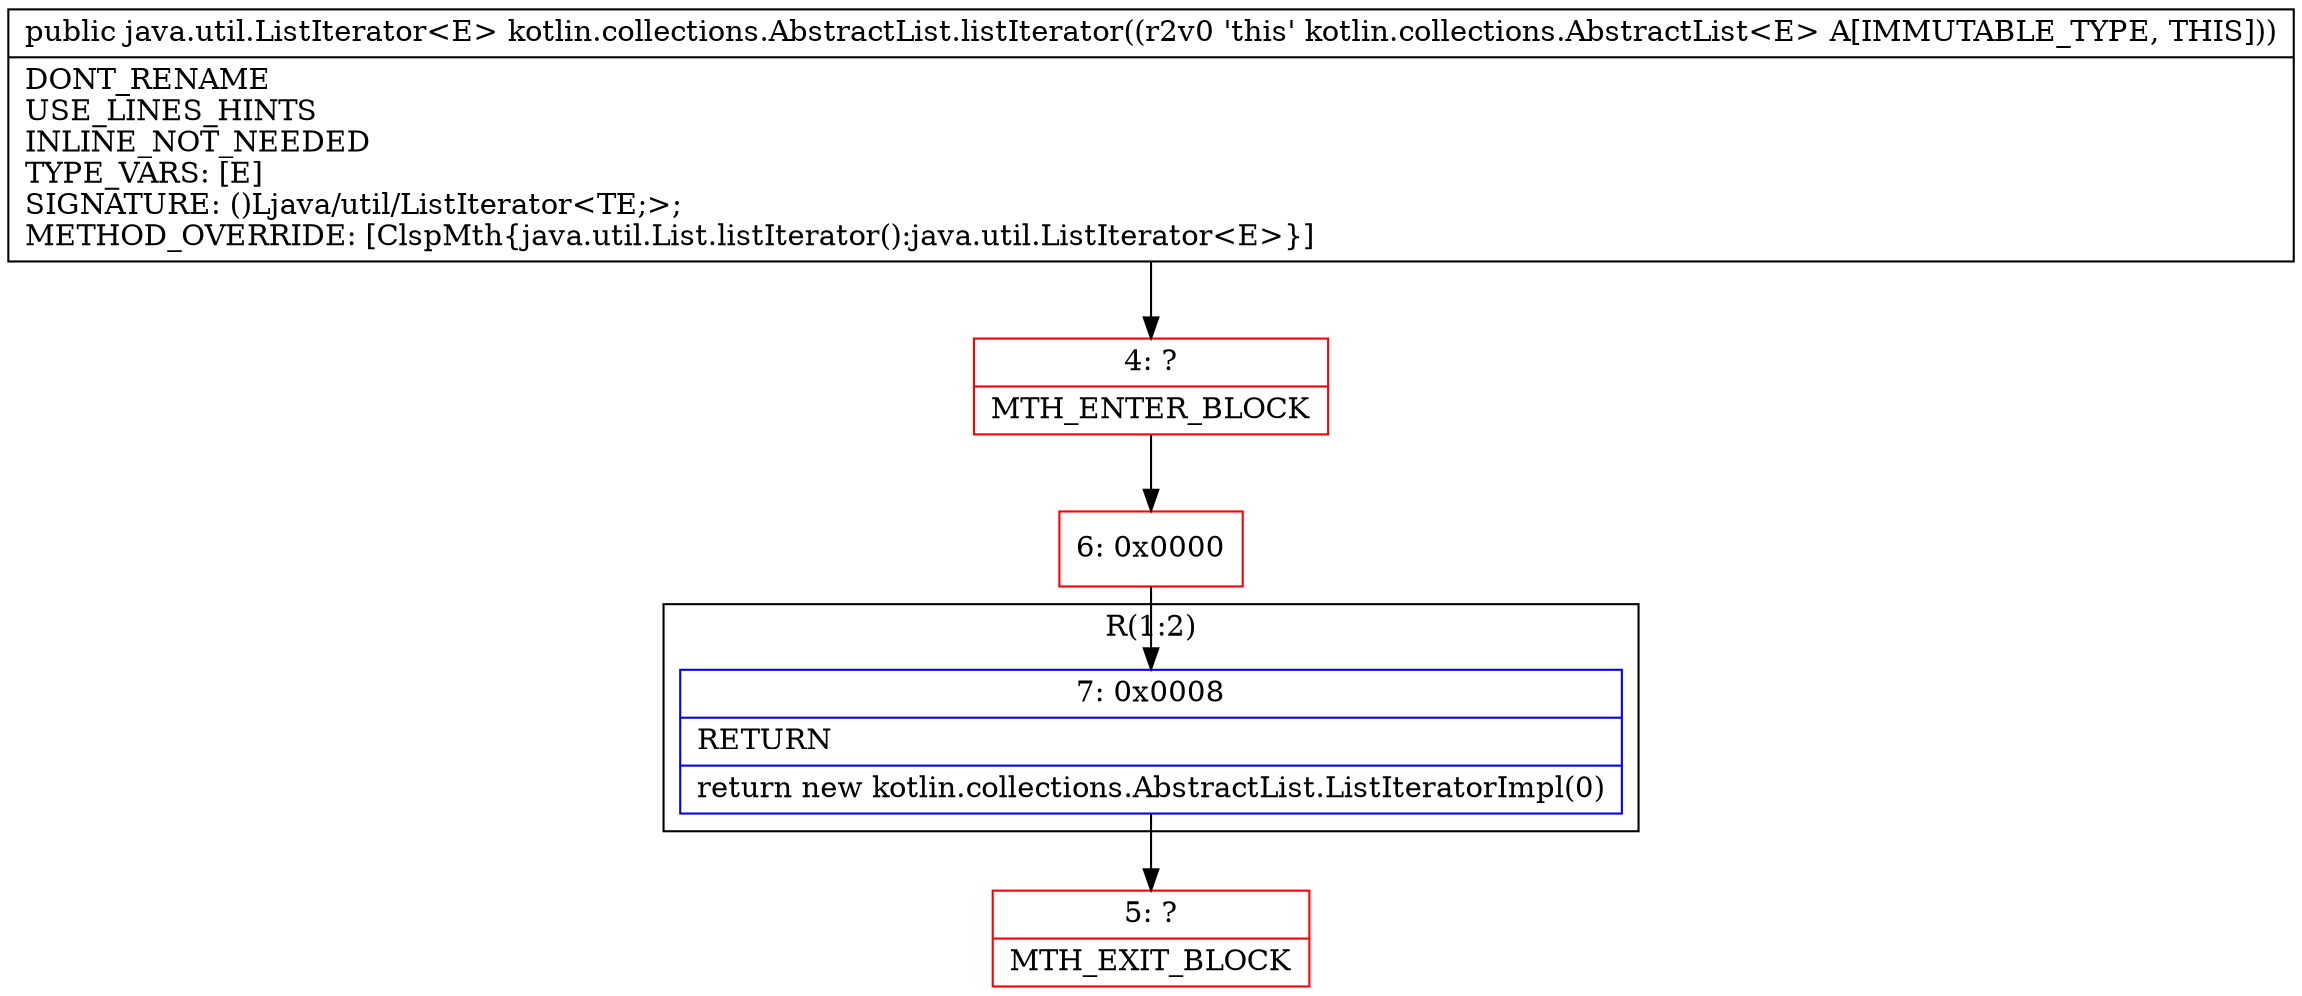 digraph "CFG forkotlin.collections.AbstractList.listIterator()Ljava\/util\/ListIterator;" {
subgraph cluster_Region_671853953 {
label = "R(1:2)";
node [shape=record,color=blue];
Node_7 [shape=record,label="{7\:\ 0x0008|RETURN\l|return new kotlin.collections.AbstractList.ListIteratorImpl(0)\l}"];
}
Node_4 [shape=record,color=red,label="{4\:\ ?|MTH_ENTER_BLOCK\l}"];
Node_6 [shape=record,color=red,label="{6\:\ 0x0000}"];
Node_5 [shape=record,color=red,label="{5\:\ ?|MTH_EXIT_BLOCK\l}"];
MethodNode[shape=record,label="{public java.util.ListIterator\<E\> kotlin.collections.AbstractList.listIterator((r2v0 'this' kotlin.collections.AbstractList\<E\> A[IMMUTABLE_TYPE, THIS]))  | DONT_RENAME\lUSE_LINES_HINTS\lINLINE_NOT_NEEDED\lTYPE_VARS: [E]\lSIGNATURE: ()Ljava\/util\/ListIterator\<TE;\>;\lMETHOD_OVERRIDE: [ClspMth\{java.util.List.listIterator():java.util.ListIterator\<E\>\}]\l}"];
MethodNode -> Node_4;Node_7 -> Node_5;
Node_4 -> Node_6;
Node_6 -> Node_7;
}

